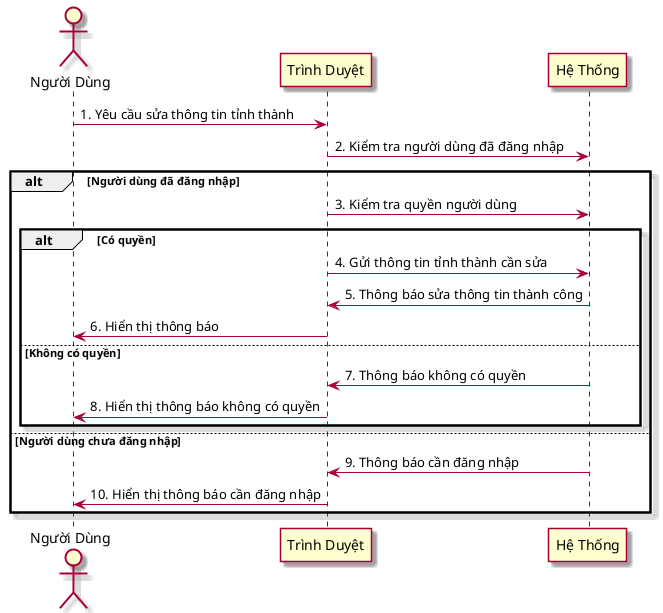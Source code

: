 @startuml "cap nhat tinh thanh"

skin rose
actor "Người Dùng" as User
participant "Trình Duyệt" as Browser
participant "Hệ Thống" as Server

User -> Browser: 1. Yêu cầu sửa thông tin tỉnh thành
Browser -> Server: 2. Kiểm tra người dùng đã đăng nhập
alt Người dùng đã đăng nhập
    Browser -> Server: 3. Kiểm tra quyền người dùng
    alt Có quyền
        Browser -> Server: 4. Gửi thông tin tỉnh thành cần sửa
        Server -> Browser: 5. Thông báo sửa thông tin thành công
        Browser -> User: 6. Hiển thị thông báo
    else Không có quyền
        Server -> Browser: 7. Thông báo không có quyền
        Browser -> User: 8. Hiển thị thông báo không có quyền
    end
else Người dùng chưa đăng nhập
    Server -> Browser: 9. Thông báo cần đăng nhập
    Browser -> User: 10. Hiển thị thông báo cần đăng nhập
end
@enduml